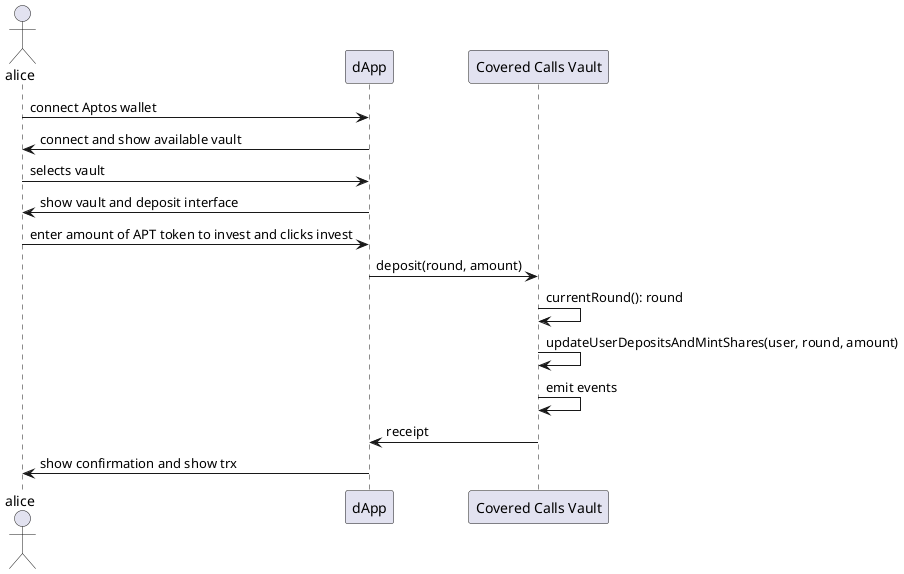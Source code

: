 @startuml

actor alice
participant "dApp" as dapp
participant "Covered Calls Vault" as vault

alice -> dapp : connect Aptos wallet
dapp -> alice : connect and show available vault
alice -> dapp : selects vault
dapp -> alice : show vault and deposit interface
alice -> dapp : enter amount of APT token to invest and clicks invest
dapp -> vault : deposit(round, amount)
vault -> vault : currentRound(): round
vault -> vault : updateUserDepositsAndMintShares(user, round, amount)
vault -> vault : emit events
vault -> dapp : receipt
dapp -> alice : show confirmation and show trx

@enduml